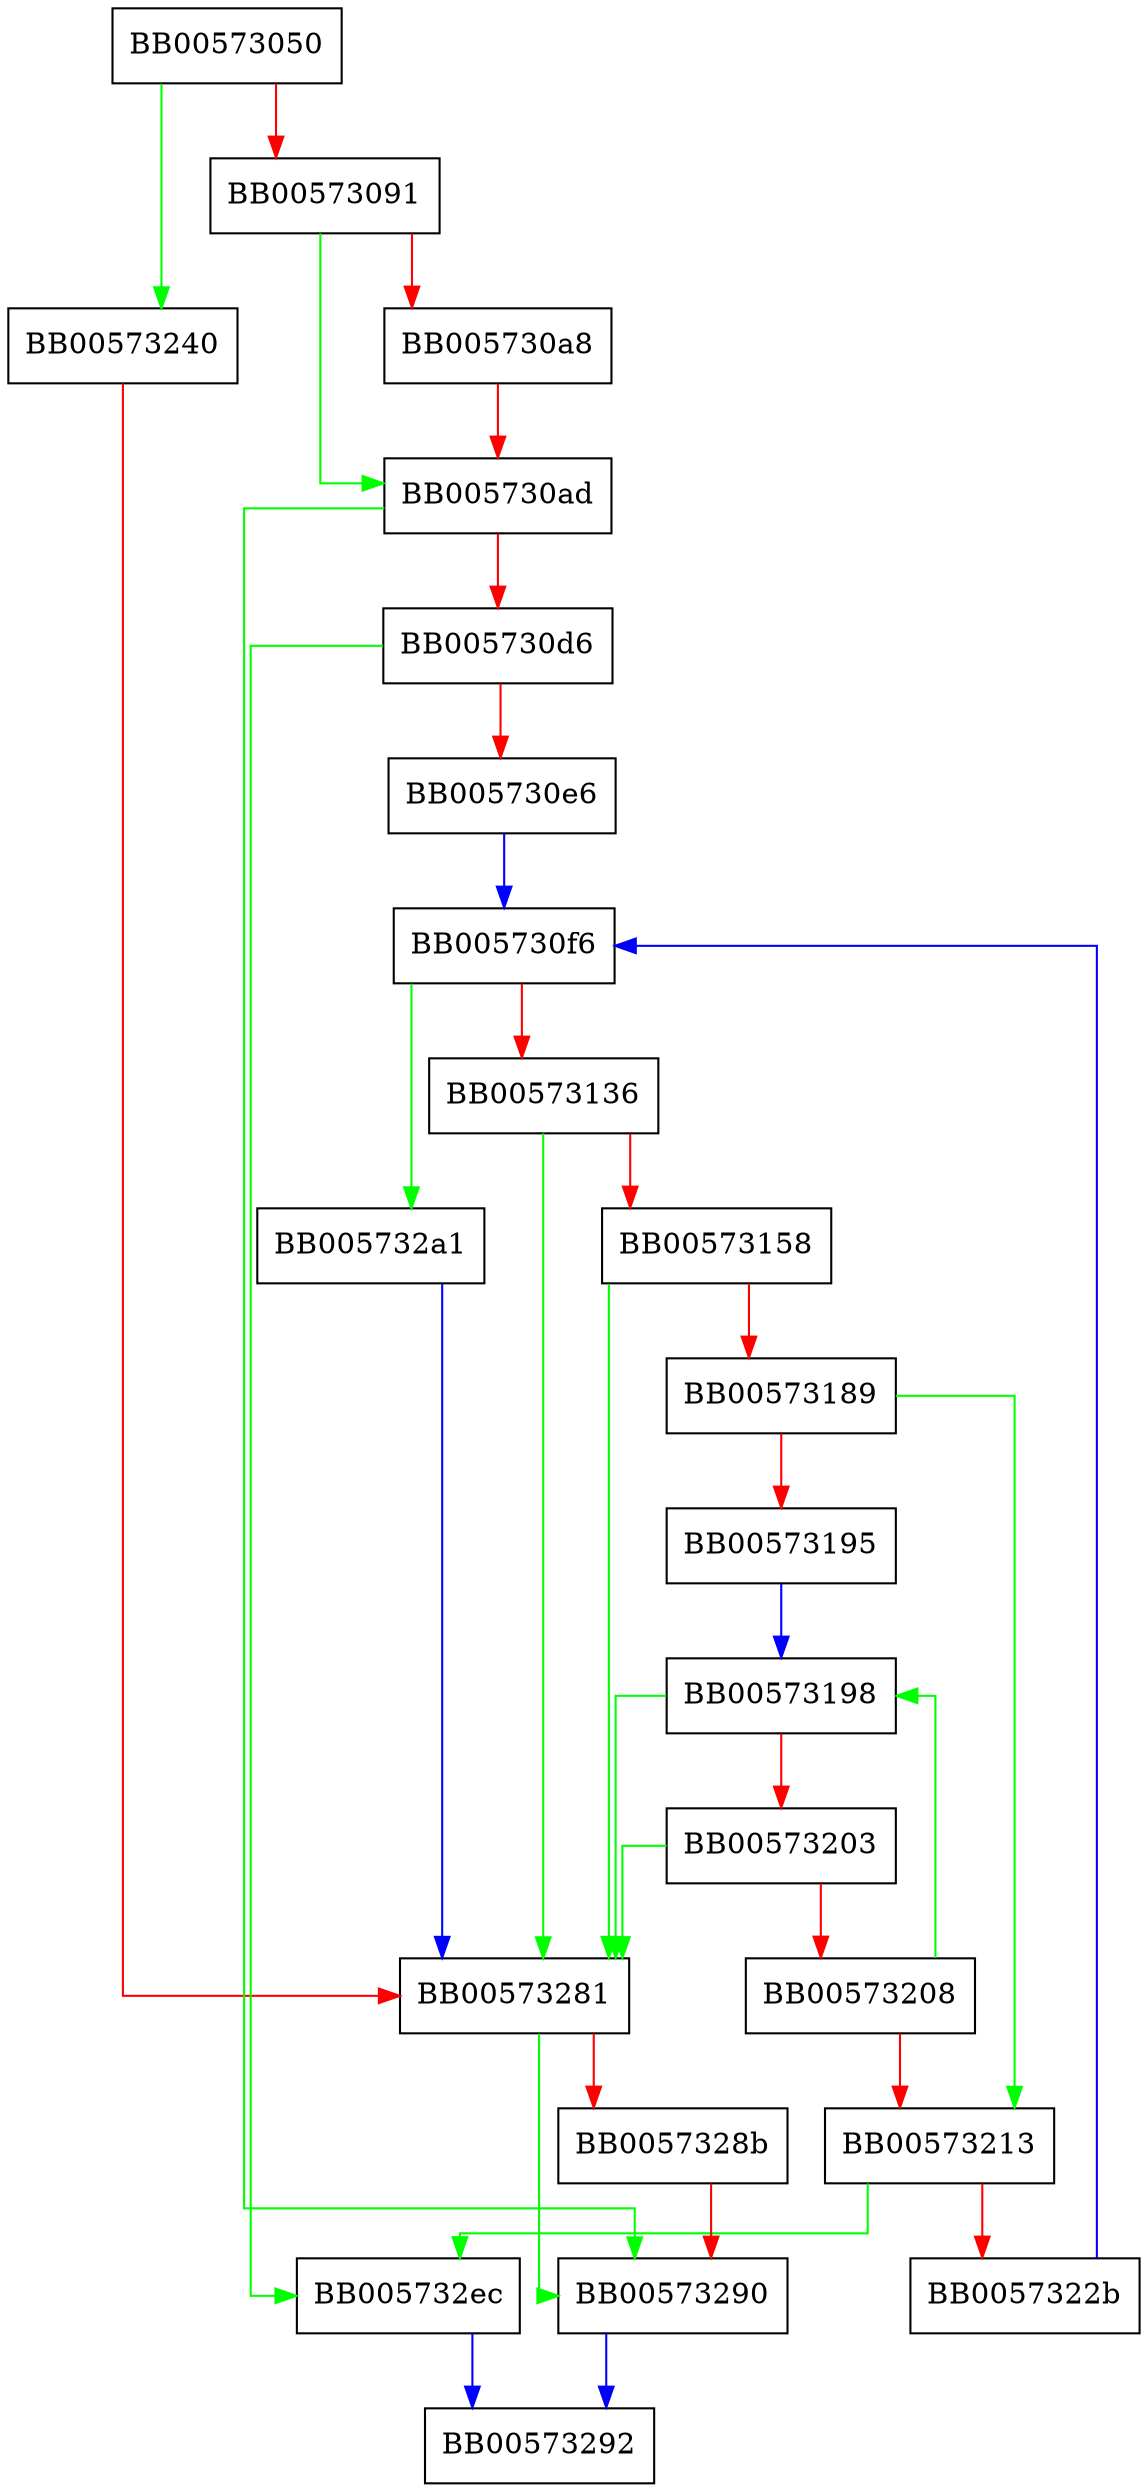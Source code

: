 digraph ssl_module_init {
  node [shape="box"];
  graph [splines=ortho];
  BB00573050 -> BB00573240 [color="green"];
  BB00573050 -> BB00573091 [color="red"];
  BB00573091 -> BB005730ad [color="green"];
  BB00573091 -> BB005730a8 [color="red"];
  BB005730a8 -> BB005730ad [color="red"];
  BB005730ad -> BB00573290 [color="green"];
  BB005730ad -> BB005730d6 [color="red"];
  BB005730d6 -> BB005732ec [color="green"];
  BB005730d6 -> BB005730e6 [color="red"];
  BB005730e6 -> BB005730f6 [color="blue"];
  BB005730f6 -> BB005732a1 [color="green"];
  BB005730f6 -> BB00573136 [color="red"];
  BB00573136 -> BB00573281 [color="green"];
  BB00573136 -> BB00573158 [color="red"];
  BB00573158 -> BB00573281 [color="green"];
  BB00573158 -> BB00573189 [color="red"];
  BB00573189 -> BB00573213 [color="green"];
  BB00573189 -> BB00573195 [color="red"];
  BB00573195 -> BB00573198 [color="blue"];
  BB00573198 -> BB00573281 [color="green"];
  BB00573198 -> BB00573203 [color="red"];
  BB00573203 -> BB00573281 [color="green"];
  BB00573203 -> BB00573208 [color="red"];
  BB00573208 -> BB00573198 [color="green"];
  BB00573208 -> BB00573213 [color="red"];
  BB00573213 -> BB005732ec [color="green"];
  BB00573213 -> BB0057322b [color="red"];
  BB0057322b -> BB005730f6 [color="blue"];
  BB00573240 -> BB00573281 [color="red"];
  BB00573281 -> BB00573290 [color="green"];
  BB00573281 -> BB0057328b [color="red"];
  BB0057328b -> BB00573290 [color="red"];
  BB00573290 -> BB00573292 [color="blue"];
  BB005732a1 -> BB00573281 [color="blue"];
  BB005732ec -> BB00573292 [color="blue"];
}